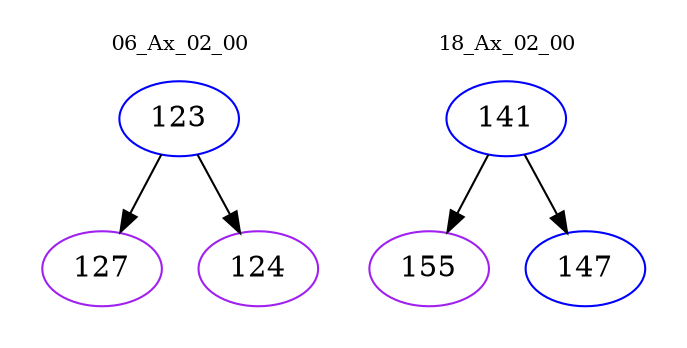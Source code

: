 digraph{
subgraph cluster_0 {
color = white
label = "06_Ax_02_00";
fontsize=10;
T0_123 [label="123", color="blue"]
T0_123 -> T0_127 [color="black"]
T0_127 [label="127", color="purple"]
T0_123 -> T0_124 [color="black"]
T0_124 [label="124", color="purple"]
}
subgraph cluster_1 {
color = white
label = "18_Ax_02_00";
fontsize=10;
T1_141 [label="141", color="blue"]
T1_141 -> T1_155 [color="black"]
T1_155 [label="155", color="purple"]
T1_141 -> T1_147 [color="black"]
T1_147 [label="147", color="blue"]
}
}
